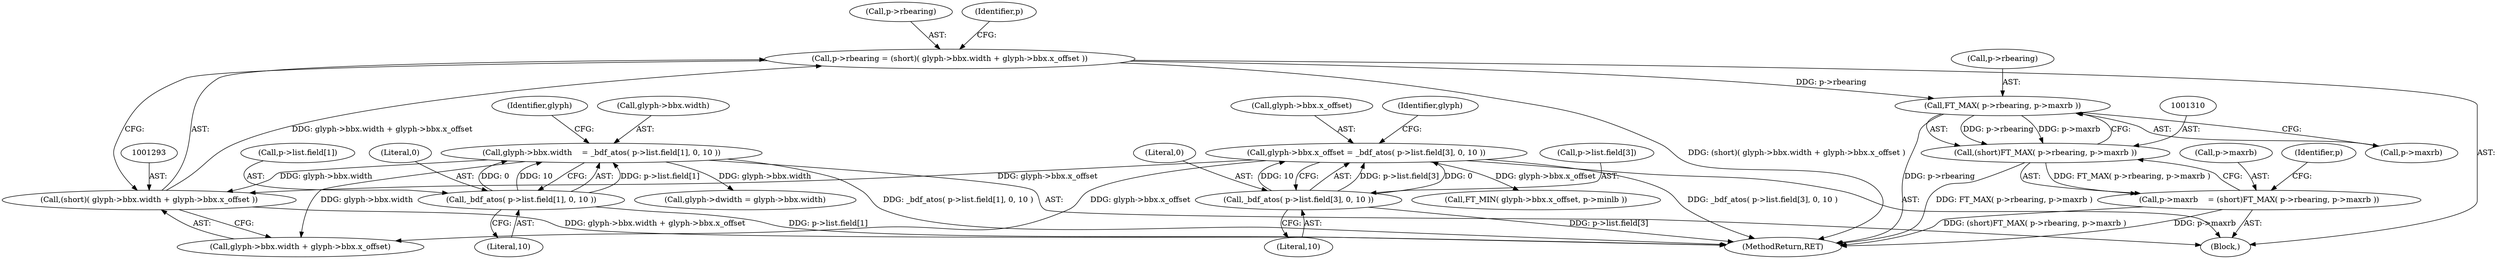 digraph "0_savannah_7f2e4f4f553f6836be7683f66226afac3fa979b8@integer" {
"1001288" [label="(Call,p->rbearing = (short)( glyph->bbx.width + glyph->bbx.x_offset ))"];
"1001292" [label="(Call,(short)( glyph->bbx.width + glyph->bbx.x_offset ))"];
"1001161" [label="(Call,glyph->bbx.width    = _bdf_atos( p->list.field[1], 0, 10 ))"];
"1001167" [label="(Call,_bdf_atos( p->list.field[1], 0, 10 ))"];
"1001193" [label="(Call,glyph->bbx.x_offset = _bdf_atos( p->list.field[3], 0, 10 ))"];
"1001199" [label="(Call,_bdf_atos( p->list.field[3], 0, 10 ))"];
"1001311" [label="(Call,FT_MAX( p->rbearing, p->maxrb ))"];
"1001309" [label="(Call,(short)FT_MAX( p->rbearing, p->maxrb ))"];
"1001305" [label="(Call,p->maxrb    = (short)FT_MAX( p->rbearing, p->maxrb ))"];
"1001176" [label="(Literal,10)"];
"1001193" [label="(Call,glyph->bbx.x_offset = _bdf_atos( p->list.field[3], 0, 10 ))"];
"1001161" [label="(Call,glyph->bbx.width    = _bdf_atos( p->list.field[1], 0, 10 ))"];
"1001312" [label="(Call,p->rbearing)"];
"1001356" [label="(Call,glyph->dwidth = glyph->bbx.width)"];
"1001315" [label="(Call,p->maxrb)"];
"1001288" [label="(Call,p->rbearing = (short)( glyph->bbx.width + glyph->bbx.x_offset ))"];
"1001167" [label="(Call,_bdf_atos( p->list.field[1], 0, 10 ))"];
"1001306" [label="(Call,p->maxrb)"];
"1001292" [label="(Call,(short)( glyph->bbx.width + glyph->bbx.x_offset ))"];
"1001137" [label="(Block,)"];
"1001168" [label="(Call,p->list.field[1])"];
"1001309" [label="(Call,(short)FT_MAX( p->rbearing, p->maxrb ))"];
"1001289" [label="(Call,p->rbearing)"];
"1001311" [label="(Call,FT_MAX( p->rbearing, p->maxrb ))"];
"1001305" [label="(Call,p->maxrb    = (short)FT_MAX( p->rbearing, p->maxrb ))"];
"1001180" [label="(Identifier,glyph)"];
"1001207" [label="(Literal,0)"];
"1001200" [label="(Call,p->list.field[3])"];
"1001194" [label="(Call,glyph->bbx.x_offset)"];
"1001562" [label="(MethodReturn,RET)"];
"1001294" [label="(Call,glyph->bbx.width + glyph->bbx.x_offset)"];
"1001212" [label="(Identifier,glyph)"];
"1001162" [label="(Call,glyph->bbx.width)"];
"1001175" [label="(Literal,0)"];
"1001307" [label="(Identifier,p)"];
"1001324" [label="(Call,FT_MIN( glyph->bbx.x_offset, p->minlb ))"];
"1001199" [label="(Call,_bdf_atos( p->list.field[3], 0, 10 ))"];
"1001320" [label="(Identifier,p)"];
"1001208" [label="(Literal,10)"];
"1001288" -> "1001137"  [label="AST: "];
"1001288" -> "1001292"  [label="CFG: "];
"1001289" -> "1001288"  [label="AST: "];
"1001292" -> "1001288"  [label="AST: "];
"1001307" -> "1001288"  [label="CFG: "];
"1001288" -> "1001562"  [label="DDG: (short)( glyph->bbx.width + glyph->bbx.x_offset )"];
"1001292" -> "1001288"  [label="DDG: glyph->bbx.width + glyph->bbx.x_offset"];
"1001288" -> "1001311"  [label="DDG: p->rbearing"];
"1001292" -> "1001294"  [label="CFG: "];
"1001293" -> "1001292"  [label="AST: "];
"1001294" -> "1001292"  [label="AST: "];
"1001292" -> "1001562"  [label="DDG: glyph->bbx.width + glyph->bbx.x_offset"];
"1001161" -> "1001292"  [label="DDG: glyph->bbx.width"];
"1001193" -> "1001292"  [label="DDG: glyph->bbx.x_offset"];
"1001161" -> "1001137"  [label="AST: "];
"1001161" -> "1001167"  [label="CFG: "];
"1001162" -> "1001161"  [label="AST: "];
"1001167" -> "1001161"  [label="AST: "];
"1001180" -> "1001161"  [label="CFG: "];
"1001161" -> "1001562"  [label="DDG: _bdf_atos( p->list.field[1], 0, 10 )"];
"1001167" -> "1001161"  [label="DDG: p->list.field[1]"];
"1001167" -> "1001161"  [label="DDG: 0"];
"1001167" -> "1001161"  [label="DDG: 10"];
"1001161" -> "1001294"  [label="DDG: glyph->bbx.width"];
"1001161" -> "1001356"  [label="DDG: glyph->bbx.width"];
"1001167" -> "1001176"  [label="CFG: "];
"1001168" -> "1001167"  [label="AST: "];
"1001175" -> "1001167"  [label="AST: "];
"1001176" -> "1001167"  [label="AST: "];
"1001167" -> "1001562"  [label="DDG: p->list.field[1]"];
"1001193" -> "1001137"  [label="AST: "];
"1001193" -> "1001199"  [label="CFG: "];
"1001194" -> "1001193"  [label="AST: "];
"1001199" -> "1001193"  [label="AST: "];
"1001212" -> "1001193"  [label="CFG: "];
"1001193" -> "1001562"  [label="DDG: _bdf_atos( p->list.field[3], 0, 10 )"];
"1001199" -> "1001193"  [label="DDG: p->list.field[3]"];
"1001199" -> "1001193"  [label="DDG: 0"];
"1001199" -> "1001193"  [label="DDG: 10"];
"1001193" -> "1001294"  [label="DDG: glyph->bbx.x_offset"];
"1001193" -> "1001324"  [label="DDG: glyph->bbx.x_offset"];
"1001199" -> "1001208"  [label="CFG: "];
"1001200" -> "1001199"  [label="AST: "];
"1001207" -> "1001199"  [label="AST: "];
"1001208" -> "1001199"  [label="AST: "];
"1001199" -> "1001562"  [label="DDG: p->list.field[3]"];
"1001311" -> "1001309"  [label="AST: "];
"1001311" -> "1001315"  [label="CFG: "];
"1001312" -> "1001311"  [label="AST: "];
"1001315" -> "1001311"  [label="AST: "];
"1001309" -> "1001311"  [label="CFG: "];
"1001311" -> "1001562"  [label="DDG: p->rbearing"];
"1001311" -> "1001309"  [label="DDG: p->rbearing"];
"1001311" -> "1001309"  [label="DDG: p->maxrb"];
"1001309" -> "1001305"  [label="AST: "];
"1001310" -> "1001309"  [label="AST: "];
"1001305" -> "1001309"  [label="CFG: "];
"1001309" -> "1001562"  [label="DDG: FT_MAX( p->rbearing, p->maxrb )"];
"1001309" -> "1001305"  [label="DDG: FT_MAX( p->rbearing, p->maxrb )"];
"1001305" -> "1001137"  [label="AST: "];
"1001306" -> "1001305"  [label="AST: "];
"1001320" -> "1001305"  [label="CFG: "];
"1001305" -> "1001562"  [label="DDG: (short)FT_MAX( p->rbearing, p->maxrb )"];
"1001305" -> "1001562"  [label="DDG: p->maxrb"];
}
